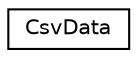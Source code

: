 digraph "Graphical Class Hierarchy"
{
 // LATEX_PDF_SIZE
  edge [fontname="Helvetica",fontsize="10",labelfontname="Helvetica",labelfontsize="10"];
  node [fontname="Helvetica",fontsize="10",shape=record];
  rankdir="LR";
  Node0 [label="CsvData",height=0.2,width=0.4,color="black", fillcolor="white", style="filled",URL="$classCsvData.html",tooltip=" "];
}
